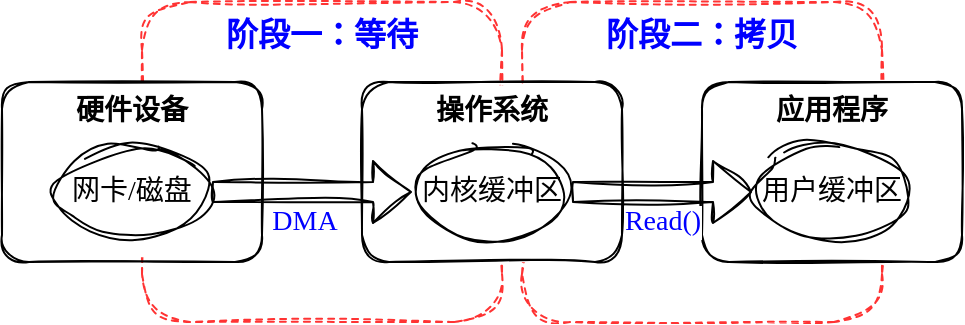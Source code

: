 <mxfile version="20.5.2" type="github">
  <diagram id="Vog1jycmy6SeC7k3A1cL" name="第 1 页">
    <mxGraphModel dx="834" dy="450" grid="1" gridSize="10" guides="1" tooltips="1" connect="1" arrows="1" fold="1" page="1" pageScale="1" pageWidth="827" pageHeight="1169" math="0" shadow="0">
      <root>
        <mxCell id="0" />
        <mxCell id="1" parent="0" />
        <mxCell id="O5iRCNV5jKiAqnCC0DXW-14" value="阶段二：拷贝" style="rounded=1;whiteSpace=wrap;html=1;sketch=1;hachureGap=4;jiggle=2;fontFamily=方正舒体;fontSize=16;fontColor=#0000FF;dashed=1;fillStyle=auto;fillColor=none;align=center;verticalAlign=top;strokeColor=#FF3333;fontStyle=1" vertex="1" parent="1">
          <mxGeometry x="350" y="160" width="180" height="160" as="geometry" />
        </mxCell>
        <mxCell id="O5iRCNV5jKiAqnCC0DXW-13" value="阶段一：等待" style="rounded=1;whiteSpace=wrap;html=1;sketch=1;hachureGap=4;jiggle=2;fontFamily=方正舒体;fontSize=16;fontColor=#0000FF;dashed=1;fillStyle=auto;fillColor=none;align=center;verticalAlign=top;strokeColor=#FF3333;fontStyle=1" vertex="1" parent="1">
          <mxGeometry x="160" y="160" width="180" height="160" as="geometry" />
        </mxCell>
        <mxCell id="O5iRCNV5jKiAqnCC0DXW-1" value="硬件设备" style="rounded=1;whiteSpace=wrap;html=1;sketch=1;fontFamily=方正舒体;fontSize=14;align=center;verticalAlign=top;fontStyle=1" vertex="1" parent="1">
          <mxGeometry x="90" y="200" width="130" height="90" as="geometry" />
        </mxCell>
        <mxCell id="O5iRCNV5jKiAqnCC0DXW-3" value="网卡/磁盘" style="ellipse;whiteSpace=wrap;html=1;rounded=1;sketch=1;hachureGap=4;jiggle=2;fontFamily=方正舒体;fontSize=14;" vertex="1" parent="1">
          <mxGeometry x="115" y="230" width="80" height="50" as="geometry" />
        </mxCell>
        <mxCell id="O5iRCNV5jKiAqnCC0DXW-4" value="操作系统" style="rounded=1;whiteSpace=wrap;html=1;sketch=1;fontFamily=方正舒体;fontSize=14;align=center;verticalAlign=top;fontStyle=1" vertex="1" parent="1">
          <mxGeometry x="270" y="200" width="130" height="90" as="geometry" />
        </mxCell>
        <mxCell id="O5iRCNV5jKiAqnCC0DXW-5" value="内核缓冲区" style="ellipse;whiteSpace=wrap;html=1;rounded=1;sketch=1;hachureGap=4;jiggle=2;fontFamily=方正舒体;fontSize=14;" vertex="1" parent="1">
          <mxGeometry x="295" y="230" width="80" height="50" as="geometry" />
        </mxCell>
        <mxCell id="O5iRCNV5jKiAqnCC0DXW-6" value="应用程序" style="rounded=1;whiteSpace=wrap;html=1;sketch=1;fontFamily=方正舒体;fontSize=14;align=center;verticalAlign=top;fontStyle=1" vertex="1" parent="1">
          <mxGeometry x="440" y="200" width="130" height="90" as="geometry" />
        </mxCell>
        <mxCell id="O5iRCNV5jKiAqnCC0DXW-7" value="用户缓冲区" style="ellipse;whiteSpace=wrap;html=1;rounded=1;sketch=1;hachureGap=4;jiggle=2;fontFamily=方正舒体;fontSize=14;" vertex="1" parent="1">
          <mxGeometry x="465" y="230" width="80" height="50" as="geometry" />
        </mxCell>
        <mxCell id="O5iRCNV5jKiAqnCC0DXW-8" value="" style="shape=flexArrow;endArrow=classic;html=1;rounded=0;sketch=1;hachureGap=4;jiggle=2;fontFamily=方正舒体;fontSize=14;exitX=1;exitY=0.5;exitDx=0;exitDy=0;entryX=0;entryY=0.5;entryDx=0;entryDy=0;" edge="1" parent="1" source="O5iRCNV5jKiAqnCC0DXW-3" target="O5iRCNV5jKiAqnCC0DXW-5">
          <mxGeometry width="50" height="50" relative="1" as="geometry">
            <mxPoint x="240" y="300" as="sourcePoint" />
            <mxPoint x="290" y="250" as="targetPoint" />
          </mxGeometry>
        </mxCell>
        <mxCell id="O5iRCNV5jKiAqnCC0DXW-9" value="DMA" style="edgeLabel;html=1;align=center;verticalAlign=middle;resizable=0;points=[];fontSize=14;fontFamily=Axure Handwriting;fontStyle=0;fontColor=#0000FF;" vertex="1" connectable="0" parent="O5iRCNV5jKiAqnCC0DXW-8">
          <mxGeometry x="-0.349" relative="1" as="geometry">
            <mxPoint x="13" y="15" as="offset" />
          </mxGeometry>
        </mxCell>
        <mxCell id="O5iRCNV5jKiAqnCC0DXW-10" value="" style="shape=flexArrow;endArrow=classic;html=1;rounded=0;sketch=1;hachureGap=4;jiggle=2;fontFamily=方正舒体;fontSize=14;exitX=1;exitY=0.5;exitDx=0;exitDy=0;entryX=0;entryY=0.5;entryDx=0;entryDy=0;" edge="1" parent="1" source="O5iRCNV5jKiAqnCC0DXW-5" target="O5iRCNV5jKiAqnCC0DXW-7">
          <mxGeometry width="50" height="50" relative="1" as="geometry">
            <mxPoint x="400" y="320" as="sourcePoint" />
            <mxPoint x="450" y="270" as="targetPoint" />
          </mxGeometry>
        </mxCell>
        <mxCell id="O5iRCNV5jKiAqnCC0DXW-11" value="Read()" style="edgeLabel;html=1;align=center;verticalAlign=middle;resizable=0;points=[];fontSize=14;fontFamily=Axure Handwriting;fontColor=#0000FF;" vertex="1" connectable="0" parent="O5iRCNV5jKiAqnCC0DXW-10">
          <mxGeometry x="-0.073" y="-10" relative="1" as="geometry">
            <mxPoint x="3" y="5" as="offset" />
          </mxGeometry>
        </mxCell>
      </root>
    </mxGraphModel>
  </diagram>
</mxfile>
